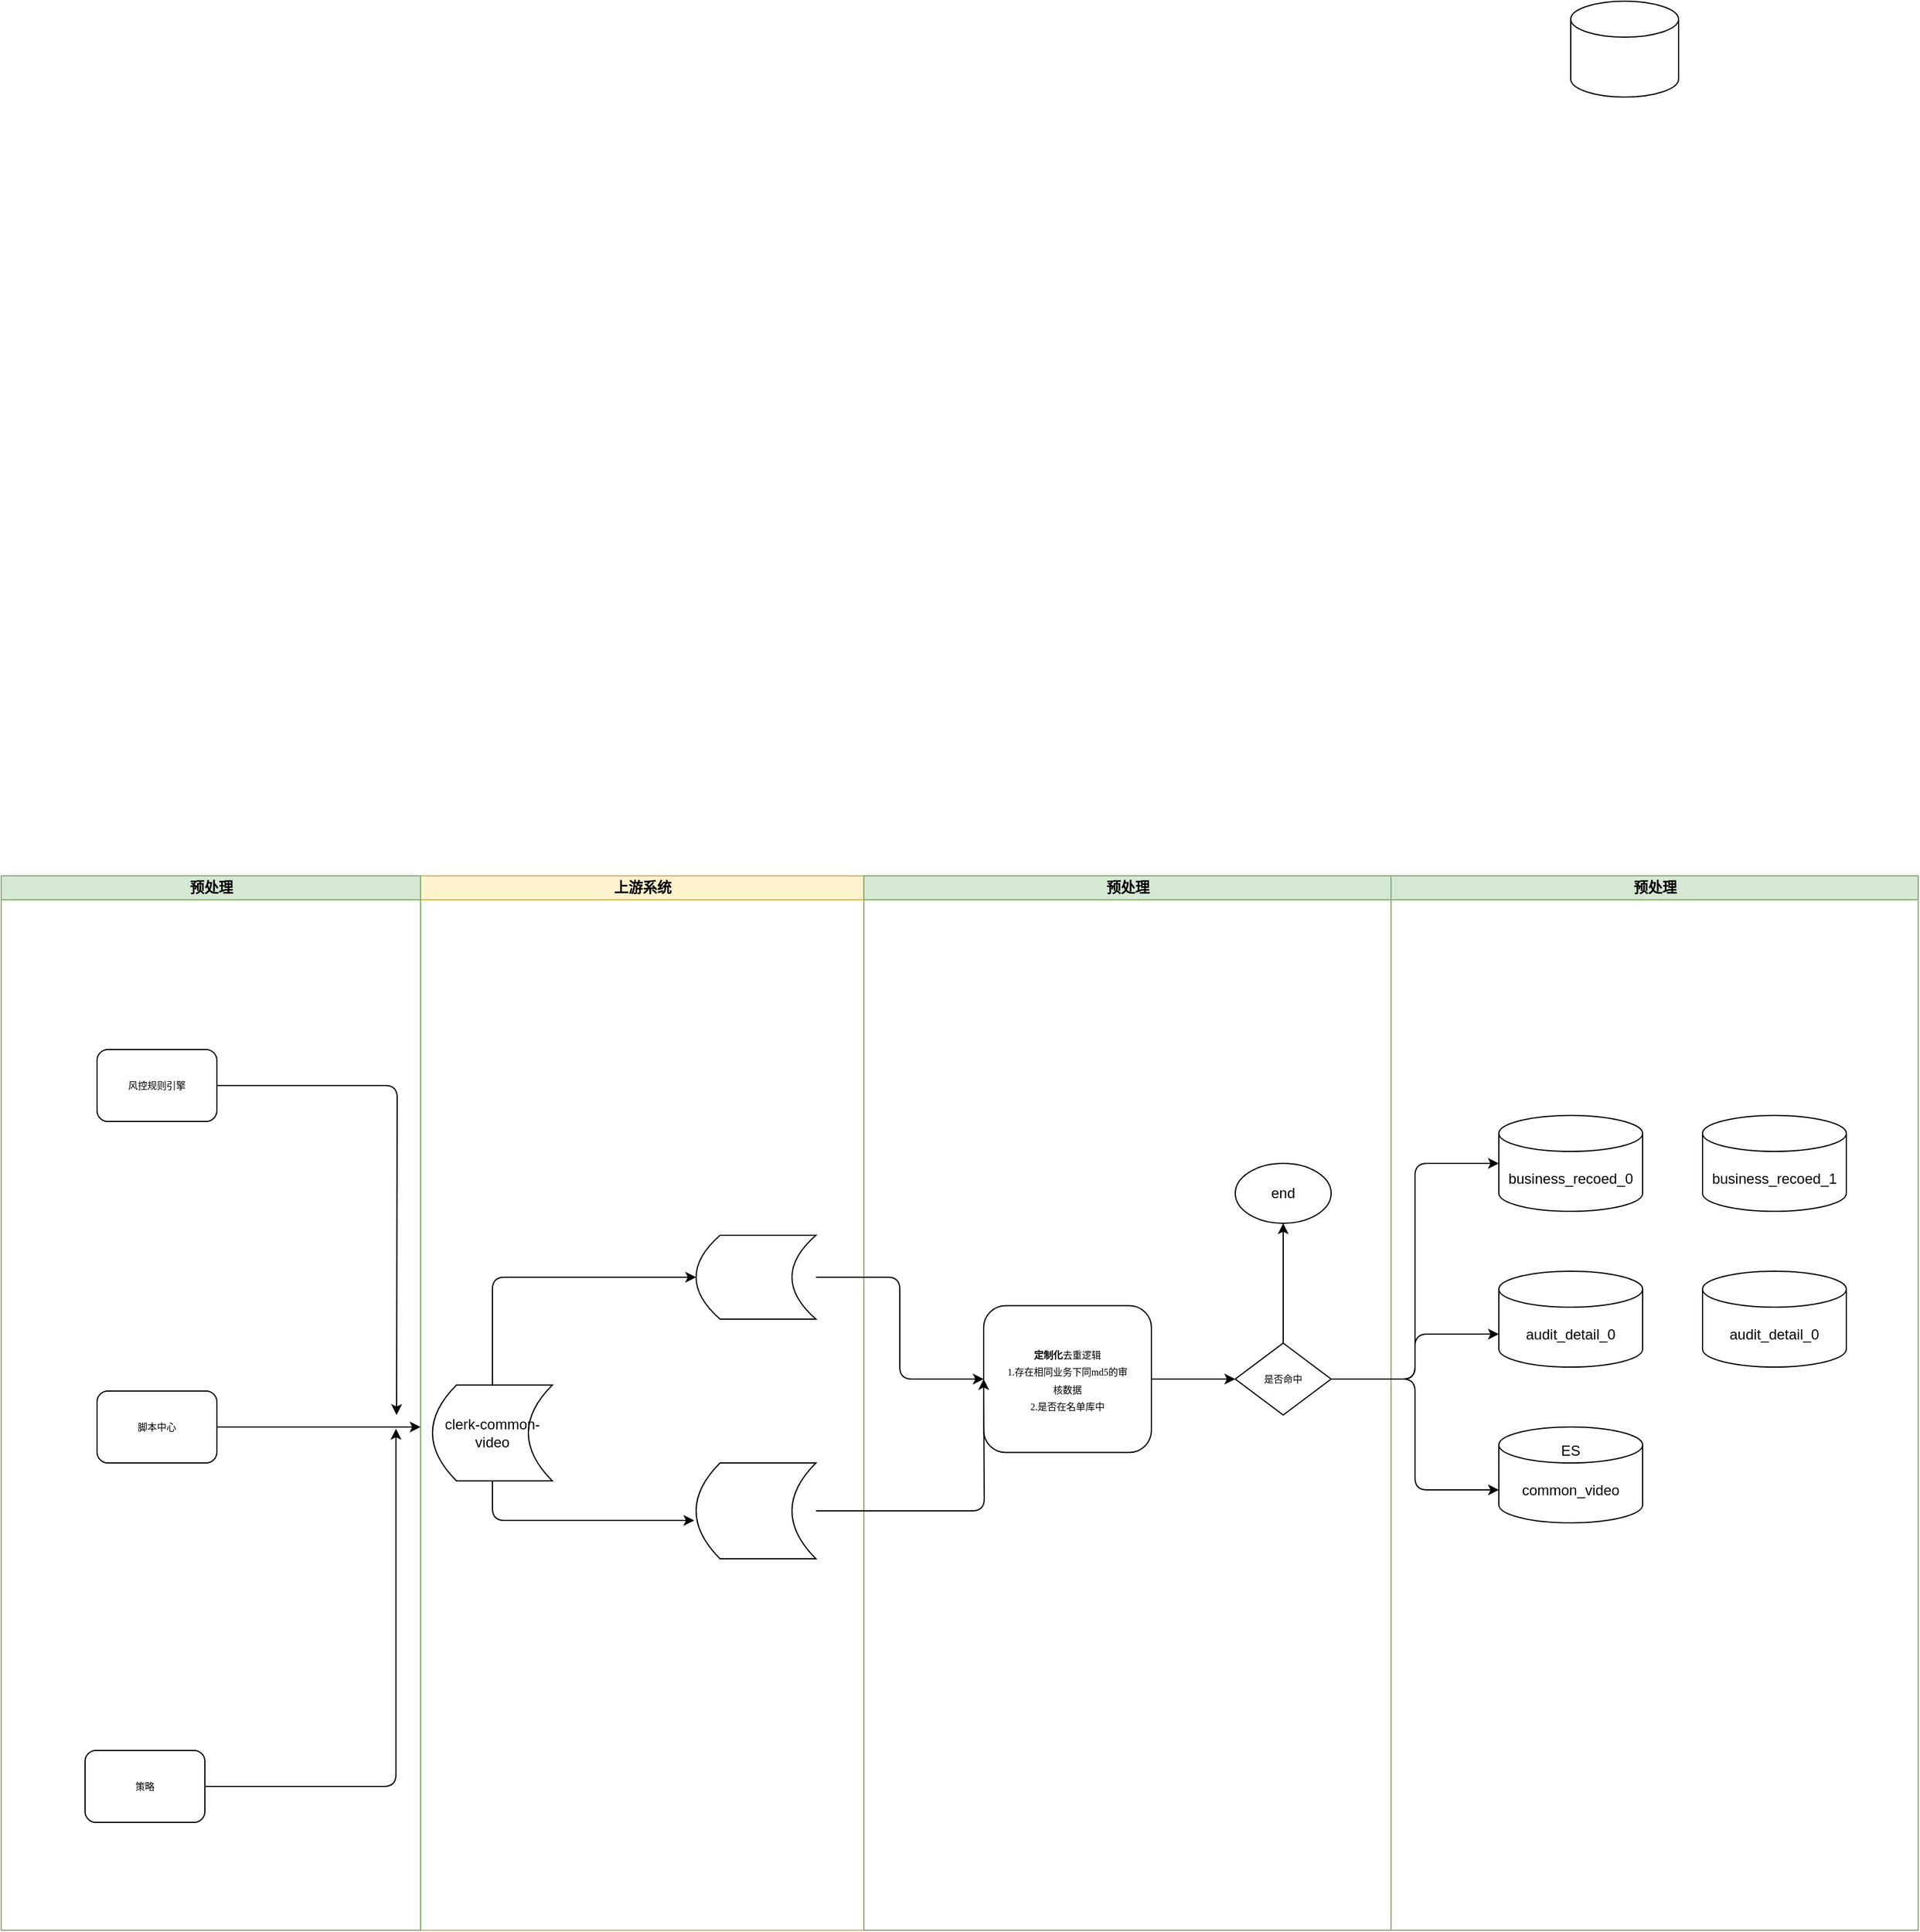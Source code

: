<mxfile version="14.8.0" type="github">
  <diagram name="Page-1" id="74e2e168-ea6b-b213-b513-2b3c1d86103e">
    <mxGraphModel dx="2966" dy="1034" grid="1" gridSize="10" guides="1" tooltips="1" connect="1" arrows="1" fold="1" page="1" pageScale="1" pageWidth="1100" pageHeight="850" background="none" math="0" shadow="0">
      <root>
        <mxCell id="0" />
        <mxCell id="1" parent="0" />
        <mxCell id="7jv45i5DiAnNKl9LhLXf-71" value="" style="shape=cylinder3;whiteSpace=wrap;html=1;boundedLbl=1;backgroundOutline=1;size=15;" vertex="1" parent="1">
          <mxGeometry x="1090" y="370" width="90" height="80" as="geometry" />
        </mxCell>
        <mxCell id="7jv45i5DiAnNKl9LhLXf-72" value="上游系统" style="swimlane;html=1;startSize=20;fillColor=#fff2cc;strokeColor=#d6b656;" vertex="1" parent="1">
          <mxGeometry x="130" y="1100" width="370" height="880" as="geometry" />
        </mxCell>
        <mxCell id="7jv45i5DiAnNKl9LhLXf-73" style="edgeStyle=orthogonalEdgeStyle;rounded=1;orthogonalLoop=1;jettySize=auto;html=1;exitX=0.5;exitY=1;exitDx=0;exitDy=0;entryX=-0.015;entryY=0.6;entryDx=0;entryDy=0;entryPerimeter=0;" edge="1" parent="7jv45i5DiAnNKl9LhLXf-72" source="7jv45i5DiAnNKl9LhLXf-75" target="7jv45i5DiAnNKl9LhLXf-77">
          <mxGeometry relative="1" as="geometry" />
        </mxCell>
        <mxCell id="7jv45i5DiAnNKl9LhLXf-74" style="edgeStyle=orthogonalEdgeStyle;rounded=1;orthogonalLoop=1;jettySize=auto;html=1;exitX=0.5;exitY=0;exitDx=0;exitDy=0;entryX=0;entryY=0.5;entryDx=0;entryDy=0;" edge="1" parent="7jv45i5DiAnNKl9LhLXf-72" source="7jv45i5DiAnNKl9LhLXf-75" target="7jv45i5DiAnNKl9LhLXf-76">
          <mxGeometry relative="1" as="geometry" />
        </mxCell>
        <mxCell id="7jv45i5DiAnNKl9LhLXf-75" value="clerk-common-video" style="shape=dataStorage;whiteSpace=wrap;html=1;fixedSize=1;" vertex="1" parent="7jv45i5DiAnNKl9LhLXf-72">
          <mxGeometry x="10" y="425" width="100" height="80" as="geometry" />
        </mxCell>
        <mxCell id="7jv45i5DiAnNKl9LhLXf-76" value="" style="shape=dataStorage;whiteSpace=wrap;html=1;fixedSize=1;" vertex="1" parent="7jv45i5DiAnNKl9LhLXf-72">
          <mxGeometry x="230" y="300" width="100" height="70" as="geometry" />
        </mxCell>
        <mxCell id="7jv45i5DiAnNKl9LhLXf-77" value="" style="shape=dataStorage;whiteSpace=wrap;html=1;fixedSize=1;" vertex="1" parent="7jv45i5DiAnNKl9LhLXf-72">
          <mxGeometry x="230" y="490" width="100" height="80" as="geometry" />
        </mxCell>
        <mxCell id="7jv45i5DiAnNKl9LhLXf-78" value="预处理" style="swimlane;html=1;startSize=20;fillColor=#d5e8d4;strokeColor=#82b366;" vertex="1" parent="1">
          <mxGeometry x="500" y="1100" width="440" height="880" as="geometry" />
        </mxCell>
        <mxCell id="7jv45i5DiAnNKl9LhLXf-79" style="edgeStyle=orthogonalEdgeStyle;rounded=1;orthogonalLoop=1;jettySize=auto;html=1;exitX=1;exitY=0.5;exitDx=0;exitDy=0;entryX=0;entryY=0.5;entryDx=0;entryDy=0;" edge="1" parent="7jv45i5DiAnNKl9LhLXf-78" source="7jv45i5DiAnNKl9LhLXf-80" target="7jv45i5DiAnNKl9LhLXf-82">
          <mxGeometry relative="1" as="geometry" />
        </mxCell>
        <mxCell id="7jv45i5DiAnNKl9LhLXf-80" value="" style="rounded=1;whiteSpace=wrap;html=1;shadow=0;labelBackgroundColor=none;strokeWidth=1;fontFamily=Verdana;fontSize=8;align=center;" vertex="1" parent="7jv45i5DiAnNKl9LhLXf-78">
          <mxGeometry x="100" y="358.75" width="140" height="122.5" as="geometry" />
        </mxCell>
        <mxCell id="7jv45i5DiAnNKl9LhLXf-81" style="edgeStyle=orthogonalEdgeStyle;rounded=1;orthogonalLoop=1;jettySize=auto;html=1;exitX=0.5;exitY=0;exitDx=0;exitDy=0;entryX=0.5;entryY=1;entryDx=0;entryDy=0;" edge="1" parent="7jv45i5DiAnNKl9LhLXf-78" source="7jv45i5DiAnNKl9LhLXf-82" target="7jv45i5DiAnNKl9LhLXf-83">
          <mxGeometry relative="1" as="geometry" />
        </mxCell>
        <mxCell id="7jv45i5DiAnNKl9LhLXf-82" value="是否命中" style="rhombus;whiteSpace=wrap;html=1;rounded=0;shadow=0;labelBackgroundColor=none;strokeWidth=1;fontFamily=Verdana;fontSize=8;align=center;" vertex="1" parent="7jv45i5DiAnNKl9LhLXf-78">
          <mxGeometry x="310" y="390" width="80" height="60" as="geometry" />
        </mxCell>
        <mxCell id="7jv45i5DiAnNKl9LhLXf-83" value="end" style="ellipse;whiteSpace=wrap;html=1;" vertex="1" parent="7jv45i5DiAnNKl9LhLXf-78">
          <mxGeometry x="310" y="240" width="80" height="50" as="geometry" />
        </mxCell>
        <mxCell id="7jv45i5DiAnNKl9LhLXf-84" value="&lt;b style=&quot;font-family: &amp;#34;verdana&amp;#34; ; font-size: 8px&quot;&gt;定制化&lt;/b&gt;&lt;span style=&quot;font-family: &amp;#34;verdana&amp;#34; ; font-size: 8px&quot;&gt;去重逻辑&lt;/span&gt;&lt;br style=&quot;font-family: &amp;#34;verdana&amp;#34; ; font-size: 8px&quot;&gt;&lt;span style=&quot;font-family: &amp;#34;verdana&amp;#34; ; font-size: 8px&quot;&gt;1.存在相同业务下同md5的审核数据&lt;/span&gt;&lt;br style=&quot;font-family: &amp;#34;verdana&amp;#34; ; font-size: 8px&quot;&gt;&lt;span style=&quot;font-family: &amp;#34;verdana&amp;#34; ; font-size: 8px&quot;&gt;2.是否在名单库中&lt;/span&gt;" style="text;html=1;strokeColor=none;fillColor=none;align=center;verticalAlign=middle;whiteSpace=wrap;rounded=0;" vertex="1" parent="7jv45i5DiAnNKl9LhLXf-78">
          <mxGeometry x="115" y="380" width="110" height="80" as="geometry" />
        </mxCell>
        <mxCell id="7jv45i5DiAnNKl9LhLXf-85" value="预处理" style="swimlane;html=1;startSize=20;fillColor=#d5e8d4;strokeColor=#82b366;" vertex="1" parent="1">
          <mxGeometry x="940" y="1100" width="440" height="880" as="geometry" />
        </mxCell>
        <mxCell id="7jv45i5DiAnNKl9LhLXf-86" value="business_recoed_0" style="shape=cylinder3;whiteSpace=wrap;html=1;boundedLbl=1;backgroundOutline=1;size=15;" vertex="1" parent="7jv45i5DiAnNKl9LhLXf-85">
          <mxGeometry x="90" y="200" width="120" height="80" as="geometry" />
        </mxCell>
        <mxCell id="7jv45i5DiAnNKl9LhLXf-89" value="&lt;span&gt;business_recoed_1&lt;/span&gt;" style="shape=cylinder3;whiteSpace=wrap;html=1;boundedLbl=1;backgroundOutline=1;size=15;" vertex="1" parent="7jv45i5DiAnNKl9LhLXf-85">
          <mxGeometry x="260" y="200" width="120" height="80" as="geometry" />
        </mxCell>
        <mxCell id="7jv45i5DiAnNKl9LhLXf-90" value="audit_detail_0" style="shape=cylinder3;whiteSpace=wrap;html=1;boundedLbl=1;backgroundOutline=1;size=15;" vertex="1" parent="7jv45i5DiAnNKl9LhLXf-85">
          <mxGeometry x="90" y="330" width="120" height="80" as="geometry" />
        </mxCell>
        <mxCell id="7jv45i5DiAnNKl9LhLXf-91" value="&lt;span&gt;audit_detail_0&lt;/span&gt;" style="shape=cylinder3;whiteSpace=wrap;html=1;boundedLbl=1;backgroundOutline=1;size=15;" vertex="1" parent="7jv45i5DiAnNKl9LhLXf-85">
          <mxGeometry x="260" y="330" width="120" height="80" as="geometry" />
        </mxCell>
        <mxCell id="7jv45i5DiAnNKl9LhLXf-92" value="common_video" style="shape=cylinder3;whiteSpace=wrap;html=1;boundedLbl=1;backgroundOutline=1;size=15;" vertex="1" parent="7jv45i5DiAnNKl9LhLXf-85">
          <mxGeometry x="90" y="460" width="120" height="80" as="geometry" />
        </mxCell>
        <mxCell id="7jv45i5DiAnNKl9LhLXf-87" value="预处理" style="swimlane;html=1;startSize=20;fillColor=#d5e8d4;strokeColor=#82b366;" vertex="1" parent="1">
          <mxGeometry x="-220" y="1100" width="350" height="880" as="geometry" />
        </mxCell>
        <mxCell id="77e6c97f196da883-8" value="风控规则引擎&lt;br&gt;" style="rounded=1;whiteSpace=wrap;html=1;shadow=0;labelBackgroundColor=none;strokeWidth=1;fontFamily=Verdana;fontSize=8;align=center;" parent="7jv45i5DiAnNKl9LhLXf-87" vertex="1">
          <mxGeometry x="80" y="145" width="100" height="60" as="geometry" />
        </mxCell>
        <mxCell id="7jv45i5DiAnNKl9LhLXf-38" style="edgeStyle=orthogonalEdgeStyle;rounded=1;orthogonalLoop=1;jettySize=auto;html=1;exitX=1;exitY=0.5;exitDx=0;exitDy=0;entryX=0;entryY=0.5;entryDx=0;entryDy=0;" edge="1" parent="7jv45i5DiAnNKl9LhLXf-87" source="77e6c97f196da883-8">
          <mxGeometry relative="1" as="geometry">
            <mxPoint x="330" y="450" as="targetPoint" />
          </mxGeometry>
        </mxCell>
        <mxCell id="7jv45i5DiAnNKl9LhLXf-39" style="edgeStyle=orthogonalEdgeStyle;rounded=1;orthogonalLoop=1;jettySize=auto;html=1;exitX=1;exitY=0.5;exitDx=0;exitDy=0;" edge="1" parent="7jv45i5DiAnNKl9LhLXf-87" source="77e6c97f196da883-10">
          <mxGeometry relative="1" as="geometry">
            <mxPoint x="350" y="460" as="targetPoint" />
            <Array as="points">
              <mxPoint x="180" y="460" />
              <mxPoint x="340" y="460" />
            </Array>
          </mxGeometry>
        </mxCell>
        <mxCell id="77e6c97f196da883-10" value="&lt;span&gt;脚本中心&lt;/span&gt;" style="rounded=1;whiteSpace=wrap;html=1;shadow=0;labelBackgroundColor=none;strokeWidth=1;fontFamily=Verdana;fontSize=8;align=center;" parent="7jv45i5DiAnNKl9LhLXf-87" vertex="1">
          <mxGeometry x="80" y="430" width="100" height="60" as="geometry" />
        </mxCell>
        <mxCell id="7jv45i5DiAnNKl9LhLXf-40" style="edgeStyle=orthogonalEdgeStyle;rounded=1;orthogonalLoop=1;jettySize=auto;html=1;exitX=1;exitY=0.5;exitDx=0;exitDy=0;entryX=-0.005;entryY=0.644;entryDx=0;entryDy=0;entryPerimeter=0;" edge="1" parent="7jv45i5DiAnNKl9LhLXf-87" source="77e6c97f196da883-14">
          <mxGeometry relative="1" as="geometry">
            <mxPoint x="329.5" y="461.52" as="targetPoint" />
            <Array as="points">
              <mxPoint x="330" y="760" />
            </Array>
          </mxGeometry>
        </mxCell>
        <mxCell id="77e6c97f196da883-14" value="策略" style="rounded=1;whiteSpace=wrap;html=1;shadow=0;labelBackgroundColor=none;strokeWidth=1;fontFamily=Verdana;fontSize=8;align=center;" parent="7jv45i5DiAnNKl9LhLXf-87" vertex="1">
          <mxGeometry x="70" y="730" width="100" height="60" as="geometry" />
        </mxCell>
        <mxCell id="7jv45i5DiAnNKl9LhLXf-93" value="ES" style="text;html=1;strokeColor=none;fillColor=none;align=center;verticalAlign=middle;whiteSpace=wrap;rounded=0;" vertex="1" parent="1">
          <mxGeometry x="1070" y="1570" width="40" height="20" as="geometry" />
        </mxCell>
        <mxCell id="7jv45i5DiAnNKl9LhLXf-94" style="edgeStyle=orthogonalEdgeStyle;rounded=1;orthogonalLoop=1;jettySize=auto;html=1;exitX=1;exitY=0.5;exitDx=0;exitDy=0;entryX=0;entryY=0.5;entryDx=0;entryDy=0;" edge="1" parent="1" source="7jv45i5DiAnNKl9LhLXf-76" target="7jv45i5DiAnNKl9LhLXf-80">
          <mxGeometry relative="1" as="geometry" />
        </mxCell>
        <mxCell id="7jv45i5DiAnNKl9LhLXf-95" style="edgeStyle=orthogonalEdgeStyle;rounded=1;orthogonalLoop=1;jettySize=auto;html=1;exitX=1;exitY=0.5;exitDx=0;exitDy=0;" edge="1" parent="1" source="7jv45i5DiAnNKl9LhLXf-77">
          <mxGeometry relative="1" as="geometry">
            <mxPoint x="600" y="1520" as="targetPoint" />
          </mxGeometry>
        </mxCell>
        <mxCell id="7jv45i5DiAnNKl9LhLXf-96" style="edgeStyle=orthogonalEdgeStyle;rounded=1;orthogonalLoop=1;jettySize=auto;html=1;exitX=1;exitY=0.5;exitDx=0;exitDy=0;entryX=0;entryY=0.5;entryDx=0;entryDy=0;entryPerimeter=0;" edge="1" parent="1" source="7jv45i5DiAnNKl9LhLXf-82" target="7jv45i5DiAnNKl9LhLXf-86">
          <mxGeometry relative="1" as="geometry" />
        </mxCell>
        <mxCell id="7jv45i5DiAnNKl9LhLXf-97" style="edgeStyle=orthogonalEdgeStyle;rounded=1;orthogonalLoop=1;jettySize=auto;html=1;exitX=1;exitY=0.5;exitDx=0;exitDy=0;entryX=0;entryY=0;entryDx=0;entryDy=52.5;entryPerimeter=0;" edge="1" parent="1" source="7jv45i5DiAnNKl9LhLXf-82" target="7jv45i5DiAnNKl9LhLXf-90">
          <mxGeometry relative="1" as="geometry" />
        </mxCell>
        <mxCell id="7jv45i5DiAnNKl9LhLXf-98" style="edgeStyle=orthogonalEdgeStyle;rounded=1;orthogonalLoop=1;jettySize=auto;html=1;exitX=1;exitY=0.5;exitDx=0;exitDy=0;entryX=0;entryY=0;entryDx=0;entryDy=52.5;entryPerimeter=0;" edge="1" parent="1" source="7jv45i5DiAnNKl9LhLXf-82" target="7jv45i5DiAnNKl9LhLXf-92">
          <mxGeometry relative="1" as="geometry" />
        </mxCell>
      </root>
    </mxGraphModel>
  </diagram>
</mxfile>
